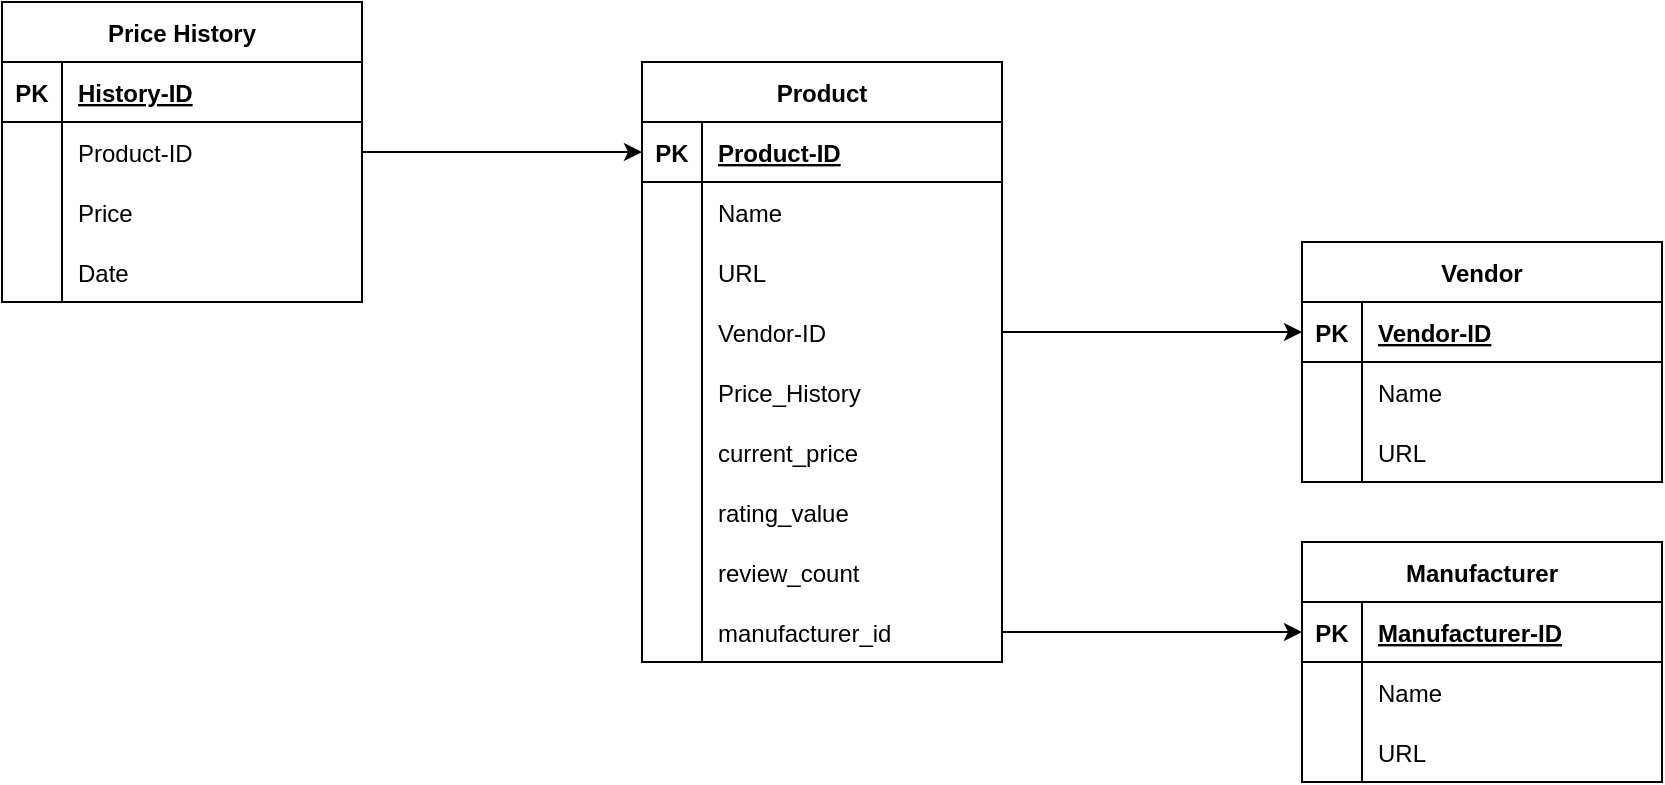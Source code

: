 <mxfile version="21.1.2" type="github">
  <diagram name="Page-1" id="Jph2bcaY0iuIxsixSjv7">
    <mxGraphModel dx="778" dy="484" grid="1" gridSize="10" guides="1" tooltips="1" connect="1" arrows="1" fold="1" page="1" pageScale="1" pageWidth="850" pageHeight="1100" math="0" shadow="0">
      <root>
        <mxCell id="0" />
        <mxCell id="1" parent="0" />
        <mxCell id="rs3WY-lfZ9cuEwJUtKYj-14" value="Vendor" style="shape=table;startSize=30;container=1;collapsible=1;childLayout=tableLayout;fixedRows=1;rowLines=0;fontStyle=1;align=center;resizeLast=1;" parent="1" vertex="1">
          <mxGeometry x="950" y="470" width="180" height="120" as="geometry">
            <mxRectangle x="950" y="330" width="80" height="30" as="alternateBounds" />
          </mxGeometry>
        </mxCell>
        <mxCell id="rs3WY-lfZ9cuEwJUtKYj-15" value="" style="shape=tableRow;horizontal=0;startSize=0;swimlaneHead=0;swimlaneBody=0;fillColor=none;collapsible=0;dropTarget=0;points=[[0,0.5],[1,0.5]];portConstraint=eastwest;top=0;left=0;right=0;bottom=1;" parent="rs3WY-lfZ9cuEwJUtKYj-14" vertex="1">
          <mxGeometry y="30" width="180" height="30" as="geometry" />
        </mxCell>
        <mxCell id="rs3WY-lfZ9cuEwJUtKYj-16" value="PK" style="shape=partialRectangle;connectable=0;fillColor=none;top=0;left=0;bottom=0;right=0;fontStyle=1;overflow=hidden;" parent="rs3WY-lfZ9cuEwJUtKYj-15" vertex="1">
          <mxGeometry width="30" height="30" as="geometry">
            <mxRectangle width="30" height="30" as="alternateBounds" />
          </mxGeometry>
        </mxCell>
        <mxCell id="rs3WY-lfZ9cuEwJUtKYj-17" value="Vendor-ID" style="shape=partialRectangle;connectable=0;fillColor=none;top=0;left=0;bottom=0;right=0;align=left;spacingLeft=6;fontStyle=5;overflow=hidden;" parent="rs3WY-lfZ9cuEwJUtKYj-15" vertex="1">
          <mxGeometry x="30" width="150" height="30" as="geometry">
            <mxRectangle width="150" height="30" as="alternateBounds" />
          </mxGeometry>
        </mxCell>
        <mxCell id="rs3WY-lfZ9cuEwJUtKYj-18" value="" style="shape=tableRow;horizontal=0;startSize=0;swimlaneHead=0;swimlaneBody=0;fillColor=none;collapsible=0;dropTarget=0;points=[[0,0.5],[1,0.5]];portConstraint=eastwest;top=0;left=0;right=0;bottom=0;" parent="rs3WY-lfZ9cuEwJUtKYj-14" vertex="1">
          <mxGeometry y="60" width="180" height="30" as="geometry" />
        </mxCell>
        <mxCell id="rs3WY-lfZ9cuEwJUtKYj-19" value="" style="shape=partialRectangle;connectable=0;fillColor=none;top=0;left=0;bottom=0;right=0;editable=1;overflow=hidden;" parent="rs3WY-lfZ9cuEwJUtKYj-18" vertex="1">
          <mxGeometry width="30" height="30" as="geometry">
            <mxRectangle width="30" height="30" as="alternateBounds" />
          </mxGeometry>
        </mxCell>
        <mxCell id="rs3WY-lfZ9cuEwJUtKYj-20" value="Name" style="shape=partialRectangle;connectable=0;fillColor=none;top=0;left=0;bottom=0;right=0;align=left;spacingLeft=6;overflow=hidden;" parent="rs3WY-lfZ9cuEwJUtKYj-18" vertex="1">
          <mxGeometry x="30" width="150" height="30" as="geometry">
            <mxRectangle width="150" height="30" as="alternateBounds" />
          </mxGeometry>
        </mxCell>
        <mxCell id="rs3WY-lfZ9cuEwJUtKYj-21" value="" style="shape=tableRow;horizontal=0;startSize=0;swimlaneHead=0;swimlaneBody=0;fillColor=none;collapsible=0;dropTarget=0;points=[[0,0.5],[1,0.5]];portConstraint=eastwest;top=0;left=0;right=0;bottom=0;" parent="rs3WY-lfZ9cuEwJUtKYj-14" vertex="1">
          <mxGeometry y="90" width="180" height="30" as="geometry" />
        </mxCell>
        <mxCell id="rs3WY-lfZ9cuEwJUtKYj-22" value="" style="shape=partialRectangle;connectable=0;fillColor=none;top=0;left=0;bottom=0;right=0;editable=1;overflow=hidden;" parent="rs3WY-lfZ9cuEwJUtKYj-21" vertex="1">
          <mxGeometry width="30" height="30" as="geometry">
            <mxRectangle width="30" height="30" as="alternateBounds" />
          </mxGeometry>
        </mxCell>
        <mxCell id="rs3WY-lfZ9cuEwJUtKYj-23" value="URL" style="shape=partialRectangle;connectable=0;fillColor=none;top=0;left=0;bottom=0;right=0;align=left;spacingLeft=6;overflow=hidden;" parent="rs3WY-lfZ9cuEwJUtKYj-21" vertex="1">
          <mxGeometry x="30" width="150" height="30" as="geometry">
            <mxRectangle width="150" height="30" as="alternateBounds" />
          </mxGeometry>
        </mxCell>
        <mxCell id="rs3WY-lfZ9cuEwJUtKYj-66" value="Product" style="shape=table;startSize=30;container=1;collapsible=1;childLayout=tableLayout;fixedRows=1;rowLines=0;fontStyle=1;align=center;resizeLast=1;" parent="1" vertex="1">
          <mxGeometry x="620" y="380" width="180" height="300" as="geometry" />
        </mxCell>
        <mxCell id="rs3WY-lfZ9cuEwJUtKYj-67" value="" style="shape=tableRow;horizontal=0;startSize=0;swimlaneHead=0;swimlaneBody=0;fillColor=none;collapsible=0;dropTarget=0;points=[[0,0.5],[1,0.5]];portConstraint=eastwest;top=0;left=0;right=0;bottom=1;" parent="rs3WY-lfZ9cuEwJUtKYj-66" vertex="1">
          <mxGeometry y="30" width="180" height="30" as="geometry" />
        </mxCell>
        <mxCell id="rs3WY-lfZ9cuEwJUtKYj-68" value="PK" style="shape=partialRectangle;connectable=0;fillColor=none;top=0;left=0;bottom=0;right=0;fontStyle=1;overflow=hidden;" parent="rs3WY-lfZ9cuEwJUtKYj-67" vertex="1">
          <mxGeometry width="30" height="30" as="geometry">
            <mxRectangle width="30" height="30" as="alternateBounds" />
          </mxGeometry>
        </mxCell>
        <mxCell id="rs3WY-lfZ9cuEwJUtKYj-69" value="Product-ID" style="shape=partialRectangle;connectable=0;fillColor=none;top=0;left=0;bottom=0;right=0;align=left;spacingLeft=6;fontStyle=5;overflow=hidden;" parent="rs3WY-lfZ9cuEwJUtKYj-67" vertex="1">
          <mxGeometry x="30" width="150" height="30" as="geometry">
            <mxRectangle width="150" height="30" as="alternateBounds" />
          </mxGeometry>
        </mxCell>
        <mxCell id="rs3WY-lfZ9cuEwJUtKYj-70" value="" style="shape=tableRow;horizontal=0;startSize=0;swimlaneHead=0;swimlaneBody=0;fillColor=none;collapsible=0;dropTarget=0;points=[[0,0.5],[1,0.5]];portConstraint=eastwest;top=0;left=0;right=0;bottom=0;" parent="rs3WY-lfZ9cuEwJUtKYj-66" vertex="1">
          <mxGeometry y="60" width="180" height="30" as="geometry" />
        </mxCell>
        <mxCell id="rs3WY-lfZ9cuEwJUtKYj-71" value="" style="shape=partialRectangle;connectable=0;fillColor=none;top=0;left=0;bottom=0;right=0;editable=1;overflow=hidden;" parent="rs3WY-lfZ9cuEwJUtKYj-70" vertex="1">
          <mxGeometry width="30" height="30" as="geometry">
            <mxRectangle width="30" height="30" as="alternateBounds" />
          </mxGeometry>
        </mxCell>
        <mxCell id="rs3WY-lfZ9cuEwJUtKYj-72" value="Name" style="shape=partialRectangle;connectable=0;fillColor=none;top=0;left=0;bottom=0;right=0;align=left;spacingLeft=6;overflow=hidden;" parent="rs3WY-lfZ9cuEwJUtKYj-70" vertex="1">
          <mxGeometry x="30" width="150" height="30" as="geometry">
            <mxRectangle width="150" height="30" as="alternateBounds" />
          </mxGeometry>
        </mxCell>
        <mxCell id="LCtMoCIs-sCANDZhqNw3-51" style="shape=tableRow;horizontal=0;startSize=0;swimlaneHead=0;swimlaneBody=0;fillColor=none;collapsible=0;dropTarget=0;points=[[0,0.5],[1,0.5]];portConstraint=eastwest;top=0;left=0;right=0;bottom=0;" vertex="1" parent="rs3WY-lfZ9cuEwJUtKYj-66">
          <mxGeometry y="90" width="180" height="30" as="geometry" />
        </mxCell>
        <mxCell id="LCtMoCIs-sCANDZhqNw3-52" style="shape=partialRectangle;connectable=0;fillColor=none;top=0;left=0;bottom=0;right=0;editable=1;overflow=hidden;" vertex="1" parent="LCtMoCIs-sCANDZhqNw3-51">
          <mxGeometry width="30" height="30" as="geometry">
            <mxRectangle width="30" height="30" as="alternateBounds" />
          </mxGeometry>
        </mxCell>
        <mxCell id="LCtMoCIs-sCANDZhqNw3-53" value="URL" style="shape=partialRectangle;connectable=0;fillColor=none;top=0;left=0;bottom=0;right=0;align=left;spacingLeft=6;overflow=hidden;" vertex="1" parent="LCtMoCIs-sCANDZhqNw3-51">
          <mxGeometry x="30" width="150" height="30" as="geometry">
            <mxRectangle width="150" height="30" as="alternateBounds" />
          </mxGeometry>
        </mxCell>
        <mxCell id="rs3WY-lfZ9cuEwJUtKYj-73" value="" style="shape=tableRow;horizontal=0;startSize=0;swimlaneHead=0;swimlaneBody=0;fillColor=none;collapsible=0;dropTarget=0;points=[[0,0.5],[1,0.5]];portConstraint=eastwest;top=0;left=0;right=0;bottom=0;" parent="rs3WY-lfZ9cuEwJUtKYj-66" vertex="1">
          <mxGeometry y="120" width="180" height="30" as="geometry" />
        </mxCell>
        <mxCell id="rs3WY-lfZ9cuEwJUtKYj-74" value="" style="shape=partialRectangle;connectable=0;fillColor=none;top=0;left=0;bottom=0;right=0;editable=1;overflow=hidden;" parent="rs3WY-lfZ9cuEwJUtKYj-73" vertex="1">
          <mxGeometry width="30" height="30" as="geometry">
            <mxRectangle width="30" height="30" as="alternateBounds" />
          </mxGeometry>
        </mxCell>
        <mxCell id="rs3WY-lfZ9cuEwJUtKYj-75" value="Vendor-ID" style="shape=partialRectangle;connectable=0;fillColor=none;top=0;left=0;bottom=0;right=0;align=left;spacingLeft=6;overflow=hidden;" parent="rs3WY-lfZ9cuEwJUtKYj-73" vertex="1">
          <mxGeometry x="30" width="150" height="30" as="geometry">
            <mxRectangle width="150" height="30" as="alternateBounds" />
          </mxGeometry>
        </mxCell>
        <mxCell id="rs3WY-lfZ9cuEwJUtKYj-76" value="" style="shape=tableRow;horizontal=0;startSize=0;swimlaneHead=0;swimlaneBody=0;fillColor=none;collapsible=0;dropTarget=0;points=[[0,0.5],[1,0.5]];portConstraint=eastwest;top=0;left=0;right=0;bottom=0;" parent="rs3WY-lfZ9cuEwJUtKYj-66" vertex="1">
          <mxGeometry y="150" width="180" height="30" as="geometry" />
        </mxCell>
        <mxCell id="rs3WY-lfZ9cuEwJUtKYj-77" value="" style="shape=partialRectangle;connectable=0;fillColor=none;top=0;left=0;bottom=0;right=0;editable=1;overflow=hidden;" parent="rs3WY-lfZ9cuEwJUtKYj-76" vertex="1">
          <mxGeometry width="30" height="30" as="geometry">
            <mxRectangle width="30" height="30" as="alternateBounds" />
          </mxGeometry>
        </mxCell>
        <mxCell id="rs3WY-lfZ9cuEwJUtKYj-78" value="Price_History" style="shape=partialRectangle;connectable=0;fillColor=none;top=0;left=0;bottom=0;right=0;align=left;spacingLeft=6;overflow=hidden;" parent="rs3WY-lfZ9cuEwJUtKYj-76" vertex="1">
          <mxGeometry x="30" width="150" height="30" as="geometry">
            <mxRectangle width="150" height="30" as="alternateBounds" />
          </mxGeometry>
        </mxCell>
        <mxCell id="rs3WY-lfZ9cuEwJUtKYj-131" value="" style="shape=tableRow;horizontal=0;startSize=0;swimlaneHead=0;swimlaneBody=0;fillColor=none;collapsible=0;dropTarget=0;points=[[0,0.5],[1,0.5]];portConstraint=eastwest;top=0;left=0;right=0;bottom=0;" parent="rs3WY-lfZ9cuEwJUtKYj-66" vertex="1">
          <mxGeometry y="180" width="180" height="30" as="geometry" />
        </mxCell>
        <mxCell id="rs3WY-lfZ9cuEwJUtKYj-132" value="" style="shape=partialRectangle;connectable=0;fillColor=none;top=0;left=0;bottom=0;right=0;editable=1;overflow=hidden;" parent="rs3WY-lfZ9cuEwJUtKYj-131" vertex="1">
          <mxGeometry width="30" height="30" as="geometry">
            <mxRectangle width="30" height="30" as="alternateBounds" />
          </mxGeometry>
        </mxCell>
        <mxCell id="rs3WY-lfZ9cuEwJUtKYj-133" value="current_price" style="shape=partialRectangle;connectable=0;fillColor=none;top=0;left=0;bottom=0;right=0;align=left;spacingLeft=6;overflow=hidden;" parent="rs3WY-lfZ9cuEwJUtKYj-131" vertex="1">
          <mxGeometry x="30" width="150" height="30" as="geometry">
            <mxRectangle width="150" height="30" as="alternateBounds" />
          </mxGeometry>
        </mxCell>
        <mxCell id="rs3WY-lfZ9cuEwJUtKYj-134" value="" style="shape=tableRow;horizontal=0;startSize=0;swimlaneHead=0;swimlaneBody=0;fillColor=none;collapsible=0;dropTarget=0;points=[[0,0.5],[1,0.5]];portConstraint=eastwest;top=0;left=0;right=0;bottom=0;" parent="rs3WY-lfZ9cuEwJUtKYj-66" vertex="1">
          <mxGeometry y="210" width="180" height="30" as="geometry" />
        </mxCell>
        <mxCell id="rs3WY-lfZ9cuEwJUtKYj-135" value="" style="shape=partialRectangle;connectable=0;fillColor=none;top=0;left=0;bottom=0;right=0;editable=1;overflow=hidden;" parent="rs3WY-lfZ9cuEwJUtKYj-134" vertex="1">
          <mxGeometry width="30" height="30" as="geometry">
            <mxRectangle width="30" height="30" as="alternateBounds" />
          </mxGeometry>
        </mxCell>
        <mxCell id="rs3WY-lfZ9cuEwJUtKYj-136" value="rating_value    " style="shape=partialRectangle;connectable=0;fillColor=none;top=0;left=0;bottom=0;right=0;align=left;spacingLeft=6;overflow=hidden;" parent="rs3WY-lfZ9cuEwJUtKYj-134" vertex="1">
          <mxGeometry x="30" width="150" height="30" as="geometry">
            <mxRectangle width="150" height="30" as="alternateBounds" />
          </mxGeometry>
        </mxCell>
        <mxCell id="rs3WY-lfZ9cuEwJUtKYj-137" value="" style="shape=tableRow;horizontal=0;startSize=0;swimlaneHead=0;swimlaneBody=0;fillColor=none;collapsible=0;dropTarget=0;points=[[0,0.5],[1,0.5]];portConstraint=eastwest;top=0;left=0;right=0;bottom=0;" parent="rs3WY-lfZ9cuEwJUtKYj-66" vertex="1">
          <mxGeometry y="240" width="180" height="30" as="geometry" />
        </mxCell>
        <mxCell id="rs3WY-lfZ9cuEwJUtKYj-138" value="" style="shape=partialRectangle;connectable=0;fillColor=none;top=0;left=0;bottom=0;right=0;editable=1;overflow=hidden;" parent="rs3WY-lfZ9cuEwJUtKYj-137" vertex="1">
          <mxGeometry width="30" height="30" as="geometry">
            <mxRectangle width="30" height="30" as="alternateBounds" />
          </mxGeometry>
        </mxCell>
        <mxCell id="rs3WY-lfZ9cuEwJUtKYj-139" value="review_count" style="shape=partialRectangle;connectable=0;fillColor=none;top=0;left=0;bottom=0;right=0;align=left;spacingLeft=6;overflow=hidden;" parent="rs3WY-lfZ9cuEwJUtKYj-137" vertex="1">
          <mxGeometry x="30" width="150" height="30" as="geometry">
            <mxRectangle width="150" height="30" as="alternateBounds" />
          </mxGeometry>
        </mxCell>
        <mxCell id="LCtMoCIs-sCANDZhqNw3-48" style="shape=tableRow;horizontal=0;startSize=0;swimlaneHead=0;swimlaneBody=0;fillColor=none;collapsible=0;dropTarget=0;points=[[0,0.5],[1,0.5]];portConstraint=eastwest;top=0;left=0;right=0;bottom=0;" vertex="1" parent="rs3WY-lfZ9cuEwJUtKYj-66">
          <mxGeometry y="270" width="180" height="30" as="geometry" />
        </mxCell>
        <mxCell id="LCtMoCIs-sCANDZhqNw3-49" style="shape=partialRectangle;connectable=0;fillColor=none;top=0;left=0;bottom=0;right=0;editable=1;overflow=hidden;" vertex="1" parent="LCtMoCIs-sCANDZhqNw3-48">
          <mxGeometry width="30" height="30" as="geometry">
            <mxRectangle width="30" height="30" as="alternateBounds" />
          </mxGeometry>
        </mxCell>
        <mxCell id="LCtMoCIs-sCANDZhqNw3-50" value="manufacturer_id" style="shape=partialRectangle;connectable=0;fillColor=none;top=0;left=0;bottom=0;right=0;align=left;spacingLeft=6;overflow=hidden;" vertex="1" parent="LCtMoCIs-sCANDZhqNw3-48">
          <mxGeometry x="30" width="150" height="30" as="geometry">
            <mxRectangle width="150" height="30" as="alternateBounds" />
          </mxGeometry>
        </mxCell>
        <mxCell id="rs3WY-lfZ9cuEwJUtKYj-108" style="edgeStyle=orthogonalEdgeStyle;rounded=0;orthogonalLoop=1;jettySize=auto;html=1;entryX=0;entryY=0.5;entryDx=0;entryDy=0;" parent="1" source="rs3WY-lfZ9cuEwJUtKYj-73" target="rs3WY-lfZ9cuEwJUtKYj-15" edge="1">
          <mxGeometry relative="1" as="geometry" />
        </mxCell>
        <mxCell id="rs3WY-lfZ9cuEwJUtKYj-130" style="edgeStyle=orthogonalEdgeStyle;rounded=0;orthogonalLoop=1;jettySize=auto;html=1;entryX=0;entryY=0.5;entryDx=0;entryDy=0;" parent="1" source="rs3WY-lfZ9cuEwJUtKYj-113" target="rs3WY-lfZ9cuEwJUtKYj-67" edge="1">
          <mxGeometry relative="1" as="geometry" />
        </mxCell>
        <mxCell id="rs3WY-lfZ9cuEwJUtKYj-113" value="Price History" style="shape=table;startSize=30;container=1;collapsible=1;childLayout=tableLayout;fixedRows=1;rowLines=0;fontStyle=1;align=center;resizeLast=1;" parent="1" vertex="1">
          <mxGeometry x="300" y="350" width="180" height="150" as="geometry" />
        </mxCell>
        <mxCell id="rs3WY-lfZ9cuEwJUtKYj-114" value="" style="shape=tableRow;horizontal=0;startSize=0;swimlaneHead=0;swimlaneBody=0;fillColor=none;collapsible=0;dropTarget=0;points=[[0,0.5],[1,0.5]];portConstraint=eastwest;top=0;left=0;right=0;bottom=1;" parent="rs3WY-lfZ9cuEwJUtKYj-113" vertex="1">
          <mxGeometry y="30" width="180" height="30" as="geometry" />
        </mxCell>
        <mxCell id="rs3WY-lfZ9cuEwJUtKYj-115" value="PK" style="shape=partialRectangle;connectable=0;fillColor=none;top=0;left=0;bottom=0;right=0;fontStyle=1;overflow=hidden;" parent="rs3WY-lfZ9cuEwJUtKYj-114" vertex="1">
          <mxGeometry width="30" height="30" as="geometry">
            <mxRectangle width="30" height="30" as="alternateBounds" />
          </mxGeometry>
        </mxCell>
        <mxCell id="rs3WY-lfZ9cuEwJUtKYj-116" value="History-ID" style="shape=partialRectangle;connectable=0;fillColor=none;top=0;left=0;bottom=0;right=0;align=left;spacingLeft=6;fontStyle=5;overflow=hidden;" parent="rs3WY-lfZ9cuEwJUtKYj-114" vertex="1">
          <mxGeometry x="30" width="150" height="30" as="geometry">
            <mxRectangle width="150" height="30" as="alternateBounds" />
          </mxGeometry>
        </mxCell>
        <mxCell id="rs3WY-lfZ9cuEwJUtKYj-117" value="" style="shape=tableRow;horizontal=0;startSize=0;swimlaneHead=0;swimlaneBody=0;fillColor=none;collapsible=0;dropTarget=0;points=[[0,0.5],[1,0.5]];portConstraint=eastwest;top=0;left=0;right=0;bottom=0;" parent="rs3WY-lfZ9cuEwJUtKYj-113" vertex="1">
          <mxGeometry y="60" width="180" height="30" as="geometry" />
        </mxCell>
        <mxCell id="rs3WY-lfZ9cuEwJUtKYj-118" value="" style="shape=partialRectangle;connectable=0;fillColor=none;top=0;left=0;bottom=0;right=0;editable=1;overflow=hidden;" parent="rs3WY-lfZ9cuEwJUtKYj-117" vertex="1">
          <mxGeometry width="30" height="30" as="geometry">
            <mxRectangle width="30" height="30" as="alternateBounds" />
          </mxGeometry>
        </mxCell>
        <mxCell id="rs3WY-lfZ9cuEwJUtKYj-119" value="Product-ID" style="shape=partialRectangle;connectable=0;fillColor=none;top=0;left=0;bottom=0;right=0;align=left;spacingLeft=6;overflow=hidden;" parent="rs3WY-lfZ9cuEwJUtKYj-117" vertex="1">
          <mxGeometry x="30" width="150" height="30" as="geometry">
            <mxRectangle width="150" height="30" as="alternateBounds" />
          </mxGeometry>
        </mxCell>
        <mxCell id="rs3WY-lfZ9cuEwJUtKYj-120" value="" style="shape=tableRow;horizontal=0;startSize=0;swimlaneHead=0;swimlaneBody=0;fillColor=none;collapsible=0;dropTarget=0;points=[[0,0.5],[1,0.5]];portConstraint=eastwest;top=0;left=0;right=0;bottom=0;" parent="rs3WY-lfZ9cuEwJUtKYj-113" vertex="1">
          <mxGeometry y="90" width="180" height="30" as="geometry" />
        </mxCell>
        <mxCell id="rs3WY-lfZ9cuEwJUtKYj-121" value="" style="shape=partialRectangle;connectable=0;fillColor=none;top=0;left=0;bottom=0;right=0;editable=1;overflow=hidden;" parent="rs3WY-lfZ9cuEwJUtKYj-120" vertex="1">
          <mxGeometry width="30" height="30" as="geometry">
            <mxRectangle width="30" height="30" as="alternateBounds" />
          </mxGeometry>
        </mxCell>
        <mxCell id="rs3WY-lfZ9cuEwJUtKYj-122" value="Price" style="shape=partialRectangle;connectable=0;fillColor=none;top=0;left=0;bottom=0;right=0;align=left;spacingLeft=6;overflow=hidden;" parent="rs3WY-lfZ9cuEwJUtKYj-120" vertex="1">
          <mxGeometry x="30" width="150" height="30" as="geometry">
            <mxRectangle width="150" height="30" as="alternateBounds" />
          </mxGeometry>
        </mxCell>
        <mxCell id="rs3WY-lfZ9cuEwJUtKYj-123" value="" style="shape=tableRow;horizontal=0;startSize=0;swimlaneHead=0;swimlaneBody=0;fillColor=none;collapsible=0;dropTarget=0;points=[[0,0.5],[1,0.5]];portConstraint=eastwest;top=0;left=0;right=0;bottom=0;" parent="rs3WY-lfZ9cuEwJUtKYj-113" vertex="1">
          <mxGeometry y="120" width="180" height="30" as="geometry" />
        </mxCell>
        <mxCell id="rs3WY-lfZ9cuEwJUtKYj-124" value="" style="shape=partialRectangle;connectable=0;fillColor=none;top=0;left=0;bottom=0;right=0;editable=1;overflow=hidden;" parent="rs3WY-lfZ9cuEwJUtKYj-123" vertex="1">
          <mxGeometry width="30" height="30" as="geometry">
            <mxRectangle width="30" height="30" as="alternateBounds" />
          </mxGeometry>
        </mxCell>
        <mxCell id="rs3WY-lfZ9cuEwJUtKYj-125" value="Date" style="shape=partialRectangle;connectable=0;fillColor=none;top=0;left=0;bottom=0;right=0;align=left;spacingLeft=6;overflow=hidden;" parent="rs3WY-lfZ9cuEwJUtKYj-123" vertex="1">
          <mxGeometry x="30" width="150" height="30" as="geometry">
            <mxRectangle width="150" height="30" as="alternateBounds" />
          </mxGeometry>
        </mxCell>
        <mxCell id="LCtMoCIs-sCANDZhqNw3-1" value="Manufacturer" style="shape=table;startSize=30;container=1;collapsible=1;childLayout=tableLayout;fixedRows=1;rowLines=0;fontStyle=1;align=center;resizeLast=1;" vertex="1" parent="1">
          <mxGeometry x="950" y="620" width="180" height="120" as="geometry">
            <mxRectangle x="950" y="330" width="80" height="30" as="alternateBounds" />
          </mxGeometry>
        </mxCell>
        <mxCell id="LCtMoCIs-sCANDZhqNw3-2" value="" style="shape=tableRow;horizontal=0;startSize=0;swimlaneHead=0;swimlaneBody=0;fillColor=none;collapsible=0;dropTarget=0;points=[[0,0.5],[1,0.5]];portConstraint=eastwest;top=0;left=0;right=0;bottom=1;" vertex="1" parent="LCtMoCIs-sCANDZhqNw3-1">
          <mxGeometry y="30" width="180" height="30" as="geometry" />
        </mxCell>
        <mxCell id="LCtMoCIs-sCANDZhqNw3-3" value="PK" style="shape=partialRectangle;connectable=0;fillColor=none;top=0;left=0;bottom=0;right=0;fontStyle=1;overflow=hidden;" vertex="1" parent="LCtMoCIs-sCANDZhqNw3-2">
          <mxGeometry width="30" height="30" as="geometry">
            <mxRectangle width="30" height="30" as="alternateBounds" />
          </mxGeometry>
        </mxCell>
        <mxCell id="LCtMoCIs-sCANDZhqNw3-4" value="Manufacturer-ID" style="shape=partialRectangle;connectable=0;fillColor=none;top=0;left=0;bottom=0;right=0;align=left;spacingLeft=6;fontStyle=5;overflow=hidden;" vertex="1" parent="LCtMoCIs-sCANDZhqNw3-2">
          <mxGeometry x="30" width="150" height="30" as="geometry">
            <mxRectangle width="150" height="30" as="alternateBounds" />
          </mxGeometry>
        </mxCell>
        <mxCell id="LCtMoCIs-sCANDZhqNw3-5" value="" style="shape=tableRow;horizontal=0;startSize=0;swimlaneHead=0;swimlaneBody=0;fillColor=none;collapsible=0;dropTarget=0;points=[[0,0.5],[1,0.5]];portConstraint=eastwest;top=0;left=0;right=0;bottom=0;" vertex="1" parent="LCtMoCIs-sCANDZhqNw3-1">
          <mxGeometry y="60" width="180" height="30" as="geometry" />
        </mxCell>
        <mxCell id="LCtMoCIs-sCANDZhqNw3-6" value="" style="shape=partialRectangle;connectable=0;fillColor=none;top=0;left=0;bottom=0;right=0;editable=1;overflow=hidden;" vertex="1" parent="LCtMoCIs-sCANDZhqNw3-5">
          <mxGeometry width="30" height="30" as="geometry">
            <mxRectangle width="30" height="30" as="alternateBounds" />
          </mxGeometry>
        </mxCell>
        <mxCell id="LCtMoCIs-sCANDZhqNw3-7" value="Name" style="shape=partialRectangle;connectable=0;fillColor=none;top=0;left=0;bottom=0;right=0;align=left;spacingLeft=6;overflow=hidden;" vertex="1" parent="LCtMoCIs-sCANDZhqNw3-5">
          <mxGeometry x="30" width="150" height="30" as="geometry">
            <mxRectangle width="150" height="30" as="alternateBounds" />
          </mxGeometry>
        </mxCell>
        <mxCell id="LCtMoCIs-sCANDZhqNw3-8" value="" style="shape=tableRow;horizontal=0;startSize=0;swimlaneHead=0;swimlaneBody=0;fillColor=none;collapsible=0;dropTarget=0;points=[[0,0.5],[1,0.5]];portConstraint=eastwest;top=0;left=0;right=0;bottom=0;" vertex="1" parent="LCtMoCIs-sCANDZhqNw3-1">
          <mxGeometry y="90" width="180" height="30" as="geometry" />
        </mxCell>
        <mxCell id="LCtMoCIs-sCANDZhqNw3-9" value="" style="shape=partialRectangle;connectable=0;fillColor=none;top=0;left=0;bottom=0;right=0;editable=1;overflow=hidden;" vertex="1" parent="LCtMoCIs-sCANDZhqNw3-8">
          <mxGeometry width="30" height="30" as="geometry">
            <mxRectangle width="30" height="30" as="alternateBounds" />
          </mxGeometry>
        </mxCell>
        <mxCell id="LCtMoCIs-sCANDZhqNw3-10" value="URL" style="shape=partialRectangle;connectable=0;fillColor=none;top=0;left=0;bottom=0;right=0;align=left;spacingLeft=6;overflow=hidden;" vertex="1" parent="LCtMoCIs-sCANDZhqNw3-8">
          <mxGeometry x="30" width="150" height="30" as="geometry">
            <mxRectangle width="150" height="30" as="alternateBounds" />
          </mxGeometry>
        </mxCell>
        <mxCell id="LCtMoCIs-sCANDZhqNw3-54" style="edgeStyle=orthogonalEdgeStyle;rounded=0;orthogonalLoop=1;jettySize=auto;html=1;" edge="1" parent="1" source="LCtMoCIs-sCANDZhqNw3-48" target="LCtMoCIs-sCANDZhqNw3-2">
          <mxGeometry relative="1" as="geometry" />
        </mxCell>
      </root>
    </mxGraphModel>
  </diagram>
</mxfile>
